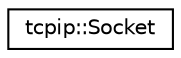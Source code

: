 digraph "Graphical Class Hierarchy"
{
  edge [fontname="Helvetica",fontsize="10",labelfontname="Helvetica",labelfontsize="10"];
  node [fontname="Helvetica",fontsize="10",shape=record];
  rankdir="LR";
  Node0 [label="tcpip::Socket",height=0.2,width=0.4,color="black", fillcolor="white", style="filled",URL="$d9/d80/classtcpip_1_1_socket.html"];
}
